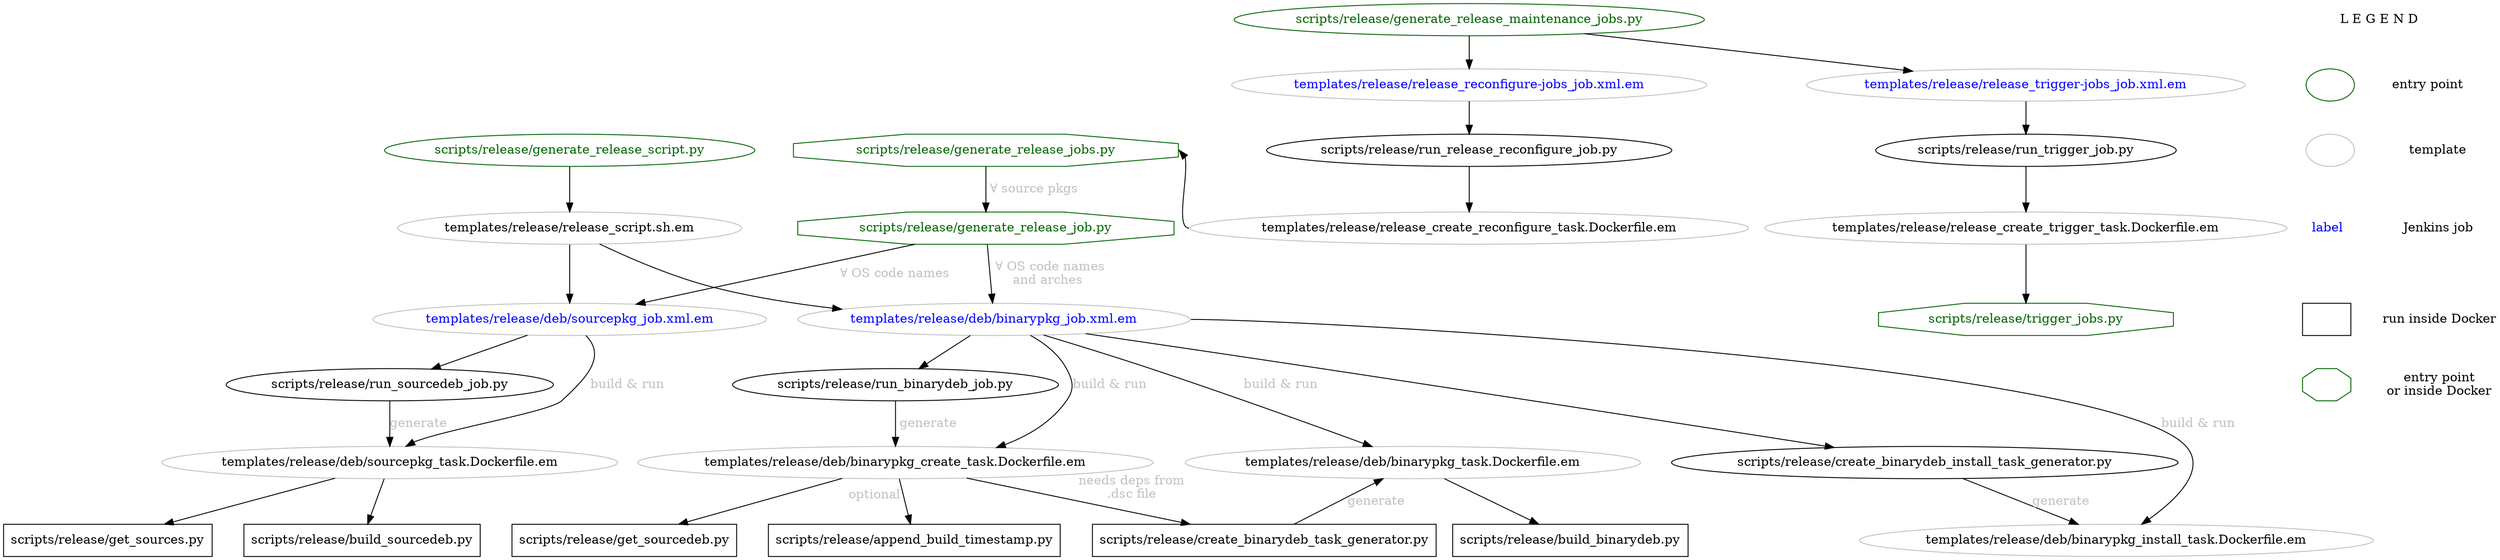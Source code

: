 digraph {
	# release scripts
	scripts__release__append_build_timestamp [label="scripts/release/append_build_timestamp.py"]
	scripts__release__build_binarydeb [label="scripts/release/build_binarydeb.py"]
	scripts__release__build_sourcedeb [label="scripts/release/build_sourcedeb.py"]
	scripts__release__create_binarydeb_install_task_generator [label="scripts/release/create_binarydeb_install_task_generator.py"]
	scripts__release__create_binarydeb_task_generator [label="scripts/release/create_binarydeb_task_generator.py"]
	scripts__release__generate_release_job [label="scripts/release/generate_release_job.py"]
	scripts__release__generate_release_jobs [label="scripts/release/generate_release_jobs.py"]
	scripts__release__generate_release_maintenance_jobs [label="scripts/release/generate_release_maintenance_jobs.py"]
	scripts__release__generate_release_script [label="scripts/release/generate_release_script.py"]
	scripts__release__get_sourcedeb [label="scripts/release/get_sourcedeb.py"]
	scripts__release__get_sources [label="scripts/release/get_sources.py"]
	scripts__release__run_binarydeb_job [label="scripts/release/run_binarydeb_job.py"]
	scripts__release__run_release_reconfigure_job [label="scripts/release/run_release_reconfigure_job.py"]
	scripts__release__run_sourcedeb_job [label="scripts/release/run_sourcedeb_job.py"]
	scripts__release__run_trigger_job [label="scripts/release/run_trigger_job.py"]
	scripts__release__trigger_jobs [label="scripts/release/trigger_jobs.py"]

	# release templates
	templates__release__deb__binarypkg_create_task__Dockerfile [label="templates/release/deb/binarypkg_create_task.Dockerfile.em"]
	templates__release__deb__binarypkg_install_task__Dockerfile [label="templates/release/deb/binarypkg_install_task.Dockerfile.em"]
	templates__release__deb__binarypkg_job__xml [label="templates/release/deb/binarypkg_job.xml.em"]
	templates__release__deb__binarypkg_task__Dockerfile [label="templates/release/deb/binarypkg_task.Dockerfile.em"]
	templates__release__deb__sourcepkg_job__xml [label="templates/release/deb/sourcepkg_job.xml.em"]
	templates__release__deb__sourcepkg_task__Dockerfile [label="templates/release/deb/sourcepkg_task.Dockerfile.em"]
	templates__release__release_create_reconfigure_task__Dockerfile [label="templates/release/release_create_reconfigure_task.Dockerfile.em"]
	templates__release__release_create_trigger_task__Dockerfile [label="templates/release/release_create_trigger_task.Dockerfile.em"]
	templates__release__release_reconfigure_jobs_job__xml [label="templates/release/release_reconfigure-jobs_job.xml.em"]
	templates__release__release_script__sh [label="templates/release/release_script.sh.em"]
	templates__release__release_trigger_jobs_job__xml [label="templates/release/release_trigger-jobs_job.xml.em"]

	# templates
	templates__release__deb__binarypkg_create_task__Dockerfile,
	templates__release__deb__binarypkg_install_task__Dockerfile,
	templates__release__deb__binarypkg_job__xml,
	templates__release__deb__binarypkg_task__Dockerfile,
	templates__release__deb__sourcepkg_job__xml,
	templates__release__deb__sourcepkg_task__Dockerfile,
	templates__release__release_create_reconfigure_task__Dockerfile,
	templates__release__release_create_trigger_task__Dockerfile,
	templates__release__release_reconfigure_jobs_job__xml,
	templates__release__release_script__sh,
	templates__release__release_trigger_jobs_job__xml
		[color="gray"]

	# run in Docker container
	scripts__release__append_build_timestamp,
	scripts__release__build_binarydeb,
	scripts__release__build_sourcedeb,
	scripts__release__create_binarydeb_task_generator,
	scripts__release__get_sourcedeb,
	scripts__release__get_sources
		[shape="box"]
	scripts__release__generate_release_job,
	scripts__release__generate_release_jobs,
	scripts__release__trigger_jobs
		[shape="octagon"]

	# Jenkins job templates
	templates__release__deb__binarypkg_job__xml,
	templates__release__deb__sourcepkg_job__xml,
	templates__release__release_reconfigure_jobs_job__xml,
	templates__release__release_trigger_jobs_job__xml
		[fontcolor="blue"]

	# entry points
	scripts__release__generate_release_job,
	scripts__release__generate_release_jobs,
	scripts__release__generate_release_maintenance_jobs,
	scripts__release__generate_release_script,
	scripts__release__trigger_jobs
		[color="darkgreen", fontcolor="darkgreen"]

	# call graph
	scripts__release__generate_release_maintenance_jobs -> templates__release__release_reconfigure_jobs_job__xml [weight="2"]
	templates__release__release_reconfigure_jobs_job__xml -> scripts__release__run_release_reconfigure_job [weight="2"]
	scripts__release__run_release_reconfigure_job -> templates__release__release_create_reconfigure_task__Dockerfile [weight="2"]
	templates__release__release_create_reconfigure_task__Dockerfile:w -> scripts__release__generate_release_jobs:e [constraint=false]
	{
		rank=same
		scripts__release__generate_release_jobs -> scripts__release__run_release_reconfigure_job [style=invis]
	}

	scripts__release__generate_release_maintenance_jobs -> templates__release__release_trigger_jobs_job__xml
	templates__release__release_trigger_jobs_job__xml -> scripts__release__run_trigger_job [weight="2"]
	scripts__release__run_trigger_job -> templates__release__release_create_trigger_task__Dockerfile [weight="2"]
	templates__release__release_create_trigger_task__Dockerfile -> scripts__release__trigger_jobs [weight="2"]

	scripts__release__generate_release_jobs -> scripts__release__generate_release_job [fontcolor="gray", label=" &forall; source pkgs", weight="2"]
	scripts__release__generate_release_job -> templates__release__deb__sourcepkg_job__xml [fontcolor="gray", label="&forall; OS code names"]
	scripts__release__generate_release_job -> templates__release__deb__binarypkg_job__xml [fontcolor="gray", label=" &forall; OS code names\nand arches", weight="2"]
	{
		rank=same
		templates__release__deb__sourcepkg_job__xml -> templates__release__deb__binarypkg_job__xml [style=invis]
	}

	# sourcedeb branch
	templates__release__deb__sourcepkg_job__xml -> scripts__release__run_sourcedeb_job
	scripts__release__run_sourcedeb_job -> templates__release__deb__sourcepkg_task__Dockerfile [fontcolor="gray", label="generate"]
	templates__release__deb__sourcepkg_job__xml:se -> templates__release__deb__sourcepkg_task__Dockerfile:ne [fontcolor="gray", label="build &amp; run", weight="2"]
	templates__release__deb__sourcepkg_task__Dockerfile -> scripts__release__get_sources
	templates__release__deb__sourcepkg_task__Dockerfile -> scripts__release__build_sourcedeb
	{
		rank=same
		scripts__release__get_sources -> scripts__release__build_sourcedeb [style=invis]
	}

	# binarydeb branch
	templates__release__deb__binarypkg_job__xml -> scripts__release__run_binarydeb_job [weight="2"]
	scripts__release__run_binarydeb_job -> templates__release__deb__binarypkg_create_task__Dockerfile [fontcolor="gray", label=" generate", weight="2"]

	templates__release__deb__binarypkg_job__xml -> templates__release__deb__binarypkg_create_task__Dockerfile [fontcolor="gray", label="build &amp; run"]
	templates__release__deb__binarypkg_create_task__Dockerfile -> scripts__release__get_sourcedeb
	templates__release__deb__binarypkg_create_task__Dockerfile -> scripts__release__append_build_timestamp [fontcolor="gray", xlabel="optional "]
	templates__release__deb__binarypkg_create_task__Dockerfile -> scripts__release__create_binarydeb_task_generator [fontcolor="gray", xlabel="needs deps from\n.dsc file"]
	{
		rank=same
		scripts__release__build_sourcedeb -> scripts__release__get_sourcedeb [style=invis]
		scripts__release__get_sourcedeb -> scripts__release__append_build_timestamp -> scripts__release__create_binarydeb_task_generator [style=invis]
	}
	scripts__release__create_binarydeb_task_generator -> templates__release__deb__binarypkg_task__Dockerfile [constraint=false, fontcolor="gray", label="generate"]
	templates__release__deb__binarypkg_job__xml -> templates__release__deb__binarypkg_task__Dockerfile [fontcolor="gray", label="build &amp; run"]
	templates__release__deb__binarypkg_task__Dockerfile -> scripts__release__build_binarydeb

	# install task
	templates__release__deb__binarypkg_job__xml -> scripts__release__create_binarydeb_install_task_generator
	{
		rank=same
		templates__release__deb__binarypkg_create_task__Dockerfile -> templates__release__deb__binarypkg_task__Dockerfile -> scripts__release__create_binarydeb_install_task_generator [style=invis]
	}
	scripts__release__create_binarydeb_install_task_generator -> templates__release__deb__binarypkg_install_task__Dockerfile [fontcolor="gray", label="generate"]
	templates__release__deb__binarypkg_job__xml:e -> templates__release__deb__binarypkg_install_task__Dockerfile [fontcolor="gray", label="build &amp; run"]

	# release script
	scripts__release__generate_release_script -> templates__release__release_script__sh [weight="2"]
	templates__release__release_script__sh -> templates__release__deb__sourcepkg_job__xml [weight="2"]
	templates__release__release_script__sh -> templates__release__deb__binarypkg_job__xml [weight="0"]
	{
		rank=same
		scripts__release__generate_release_script -> scripts__release__generate_release_jobs [style=invis]
	}

	subgraph legend_subgraph {
		label="Legend"
		node [margin="0", shape="none"]
		legend_anchor [height="0", label="L E G E N D"]

		edge [style="invis"]

		k1 [color="darkgreen", label="", shape="ellipse"]
		v1 [label="entry point"]
		legend_anchor -> k1
		legend_anchor -> v1

		k2 [color="gray", label="", shape="ellipse"]
		v2 [label="template"]
		k1 -> k2
		v1 -> v2

		k3 [fontcolor="blue", label="label", shape=none]
		v3 [label="Jenkins job"]
		k2 -> k3
		v2 -> v3

		k4 [label="", shape="box"]
		v4 [label="run inside Docker"]
		k3 -> k4
		v3 -> v4

		k5 [color="darkgreen", label="", shape="octagon"]
		v5 [label="entry point\nor inside Docker"]
		k4 -> k5
		v4 -> v5

		edge [constraint=false]
		k1 -> v1
		k2 -> v2
		k3 -> v3
		k4 -> v4
	}
}
